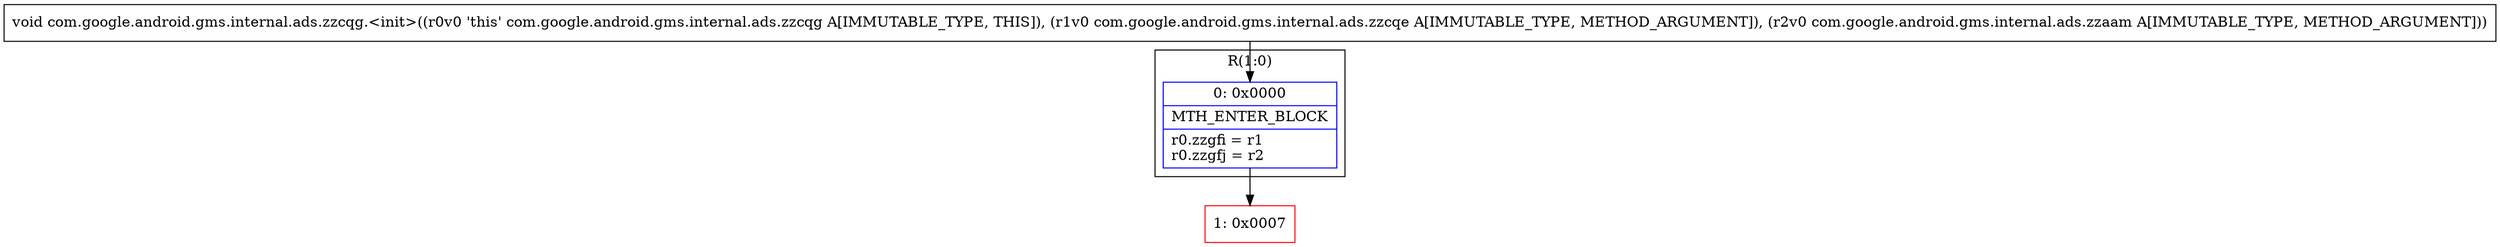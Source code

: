 digraph "CFG forcom.google.android.gms.internal.ads.zzcqg.\<init\>(Lcom\/google\/android\/gms\/internal\/ads\/zzcqe;Lcom\/google\/android\/gms\/internal\/ads\/zzaam;)V" {
subgraph cluster_Region_305533174 {
label = "R(1:0)";
node [shape=record,color=blue];
Node_0 [shape=record,label="{0\:\ 0x0000|MTH_ENTER_BLOCK\l|r0.zzgfi = r1\lr0.zzgfj = r2\l}"];
}
Node_1 [shape=record,color=red,label="{1\:\ 0x0007}"];
MethodNode[shape=record,label="{void com.google.android.gms.internal.ads.zzcqg.\<init\>((r0v0 'this' com.google.android.gms.internal.ads.zzcqg A[IMMUTABLE_TYPE, THIS]), (r1v0 com.google.android.gms.internal.ads.zzcqe A[IMMUTABLE_TYPE, METHOD_ARGUMENT]), (r2v0 com.google.android.gms.internal.ads.zzaam A[IMMUTABLE_TYPE, METHOD_ARGUMENT])) }"];
MethodNode -> Node_0;
Node_0 -> Node_1;
}

